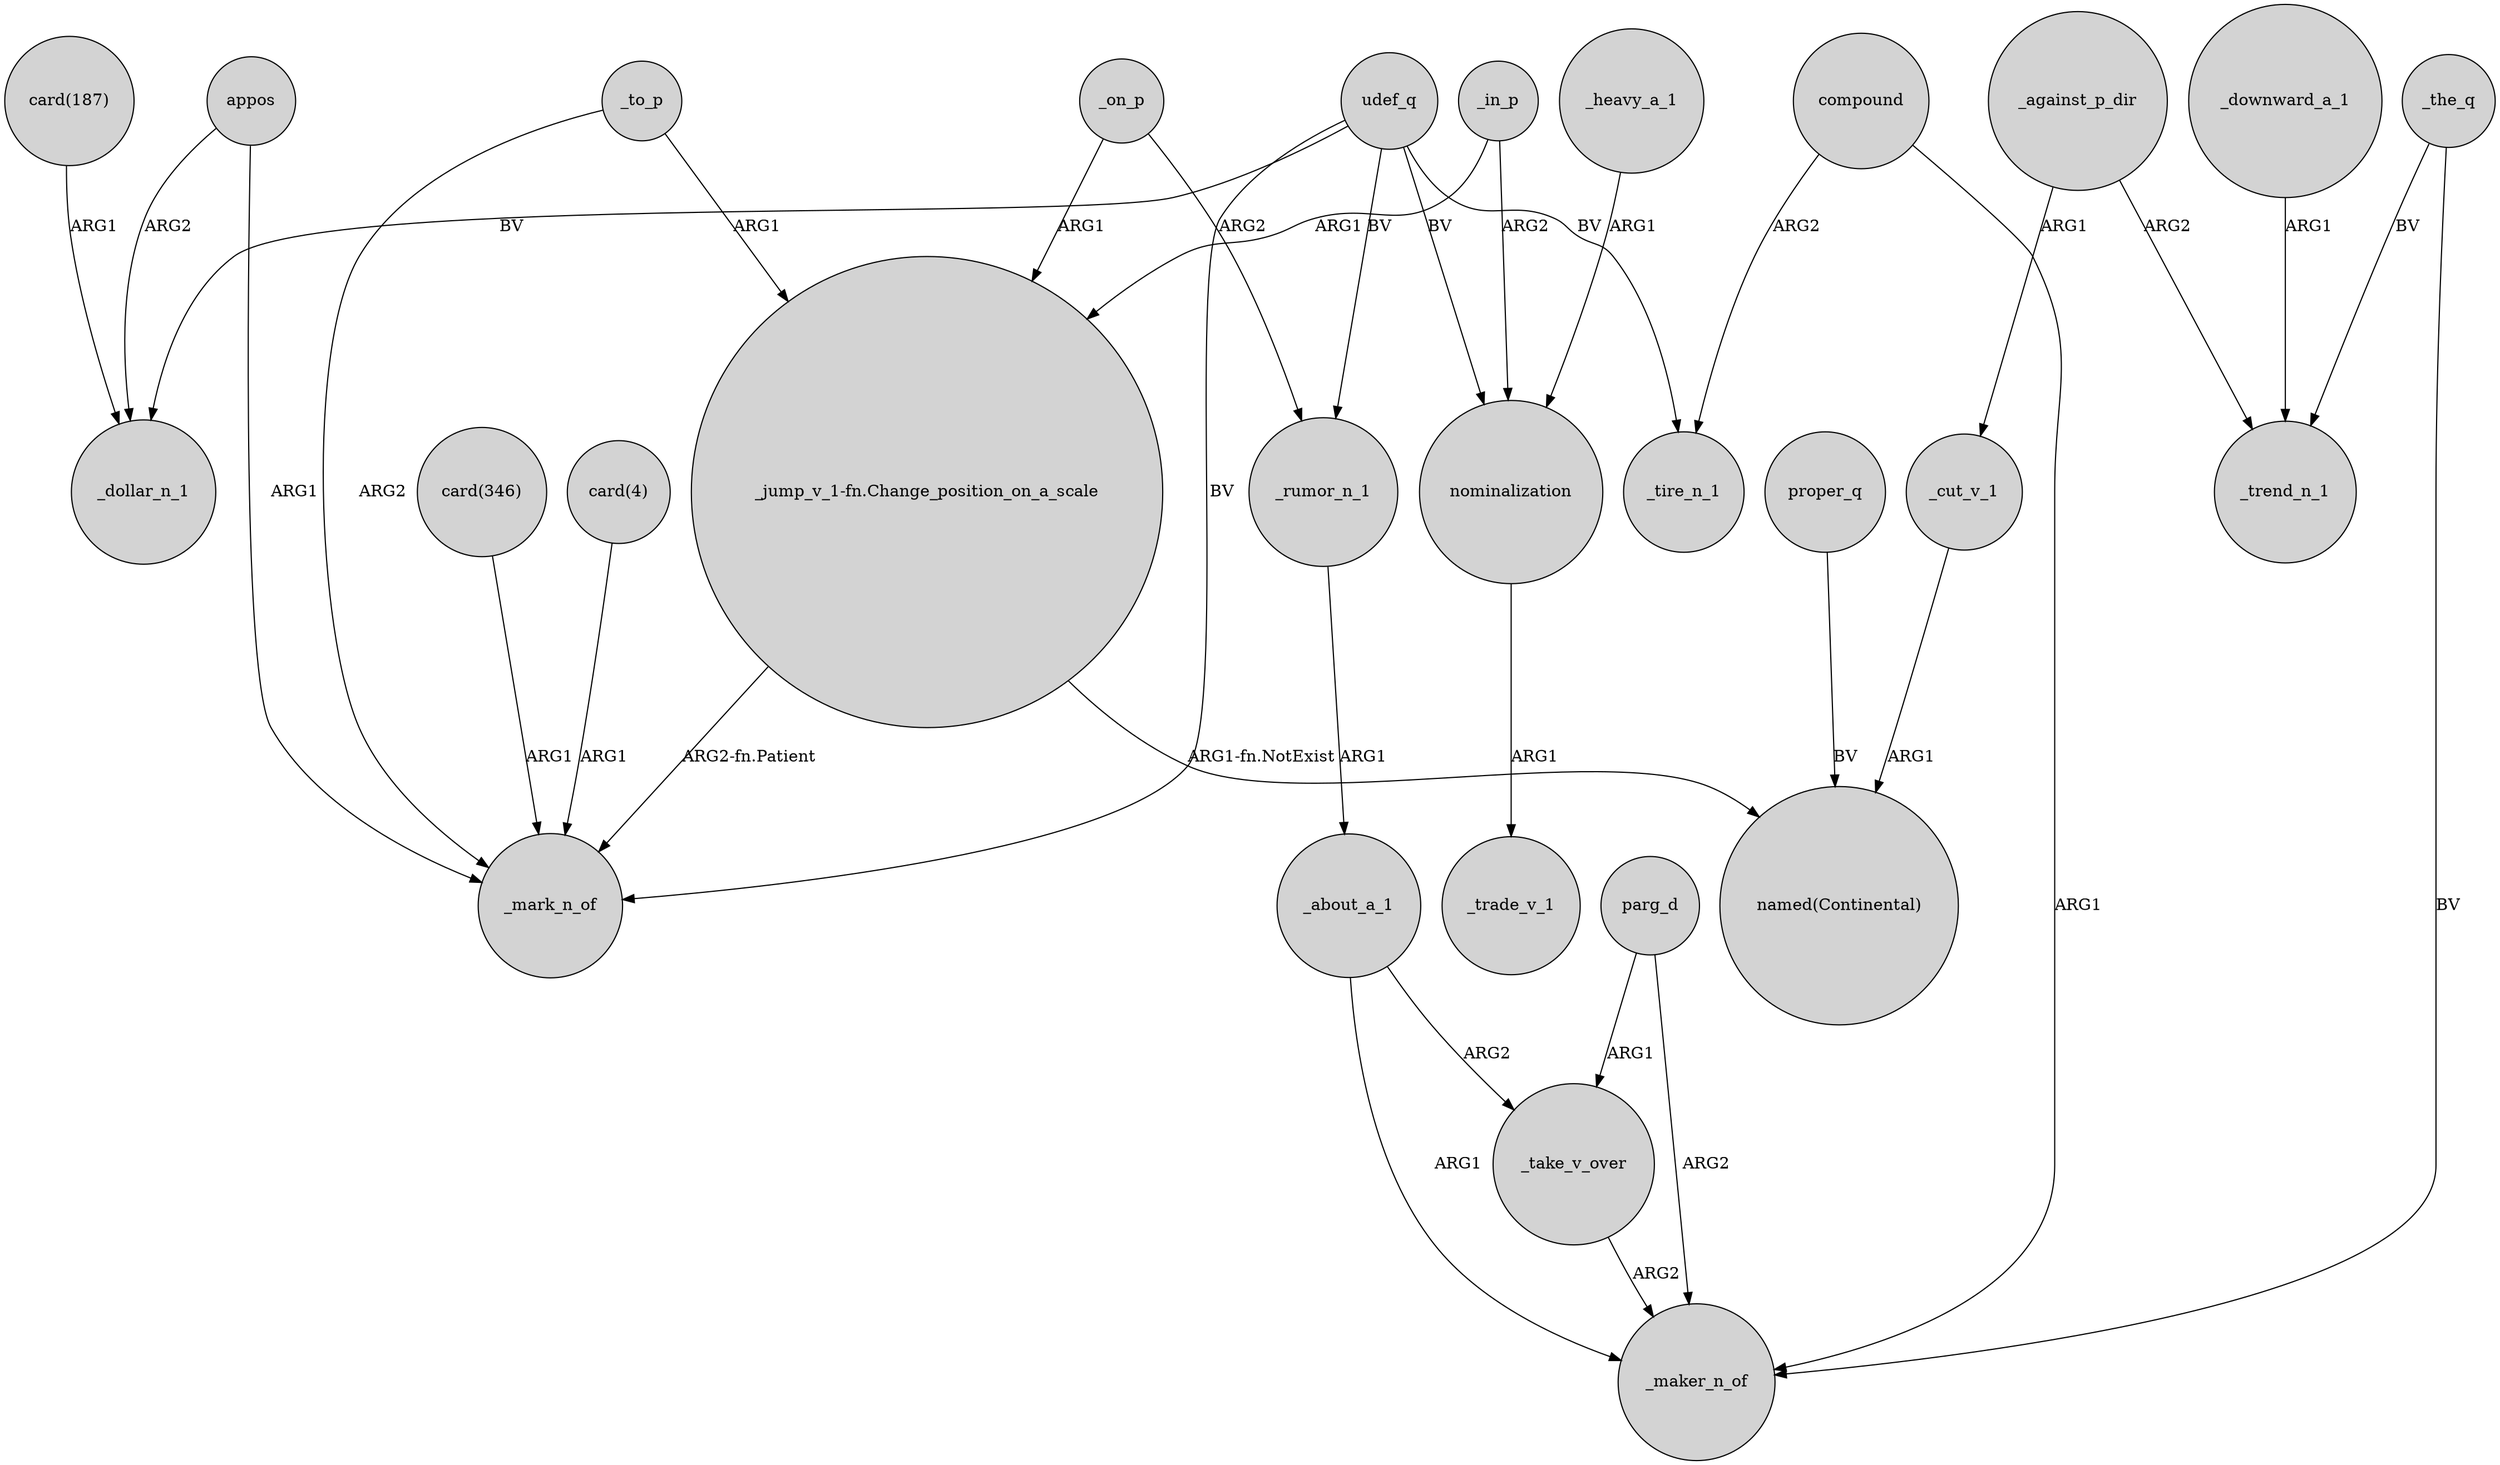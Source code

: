 digraph {
	node [shape=circle style=filled]
	appos -> _dollar_n_1 [label=ARG2]
	"_jump_v_1-fn.Change_position_on_a_scale" -> _mark_n_of [label="ARG2-fn.Patient"]
	_downward_a_1 -> _trend_n_1 [label=ARG1]
	_rumor_n_1 -> _about_a_1 [label=ARG1]
	udef_q -> _mark_n_of [label=BV]
	_about_a_1 -> _maker_n_of [label=ARG1]
	_to_p -> "_jump_v_1-fn.Change_position_on_a_scale" [label=ARG1]
	_against_p_dir -> _cut_v_1 [label=ARG1]
	udef_q -> _rumor_n_1 [label=BV]
	_cut_v_1 -> "named(Continental)" [label=ARG1]
	"card(346)" -> _mark_n_of [label=ARG1]
	parg_d -> _take_v_over [label=ARG1]
	compound -> _maker_n_of [label=ARG1]
	_the_q -> _maker_n_of [label=BV]
	nominalization -> _trade_v_1 [label=ARG1]
	parg_d -> _maker_n_of [label=ARG2]
	compound -> _tire_n_1 [label=ARG2]
	_heavy_a_1 -> nominalization [label=ARG1]
	_on_p -> _rumor_n_1 [label=ARG2]
	_about_a_1 -> _take_v_over [label=ARG2]
	_the_q -> _trend_n_1 [label=BV]
	"card(4)" -> _mark_n_of [label=ARG1]
	proper_q -> "named(Continental)" [label=BV]
	"card(187)" -> _dollar_n_1 [label=ARG1]
	udef_q -> nominalization [label=BV]
	_take_v_over -> _maker_n_of [label=ARG2]
	_to_p -> _mark_n_of [label=ARG2]
	_in_p -> "_jump_v_1-fn.Change_position_on_a_scale" [label=ARG1]
	"_jump_v_1-fn.Change_position_on_a_scale" -> "named(Continental)" [label="ARG1-fn.NotExist"]
	_on_p -> "_jump_v_1-fn.Change_position_on_a_scale" [label=ARG1]
	_in_p -> nominalization [label=ARG2]
	appos -> _mark_n_of [label=ARG1]
	udef_q -> _tire_n_1 [label=BV]
	_against_p_dir -> _trend_n_1 [label=ARG2]
	udef_q -> _dollar_n_1 [label=BV]
}
